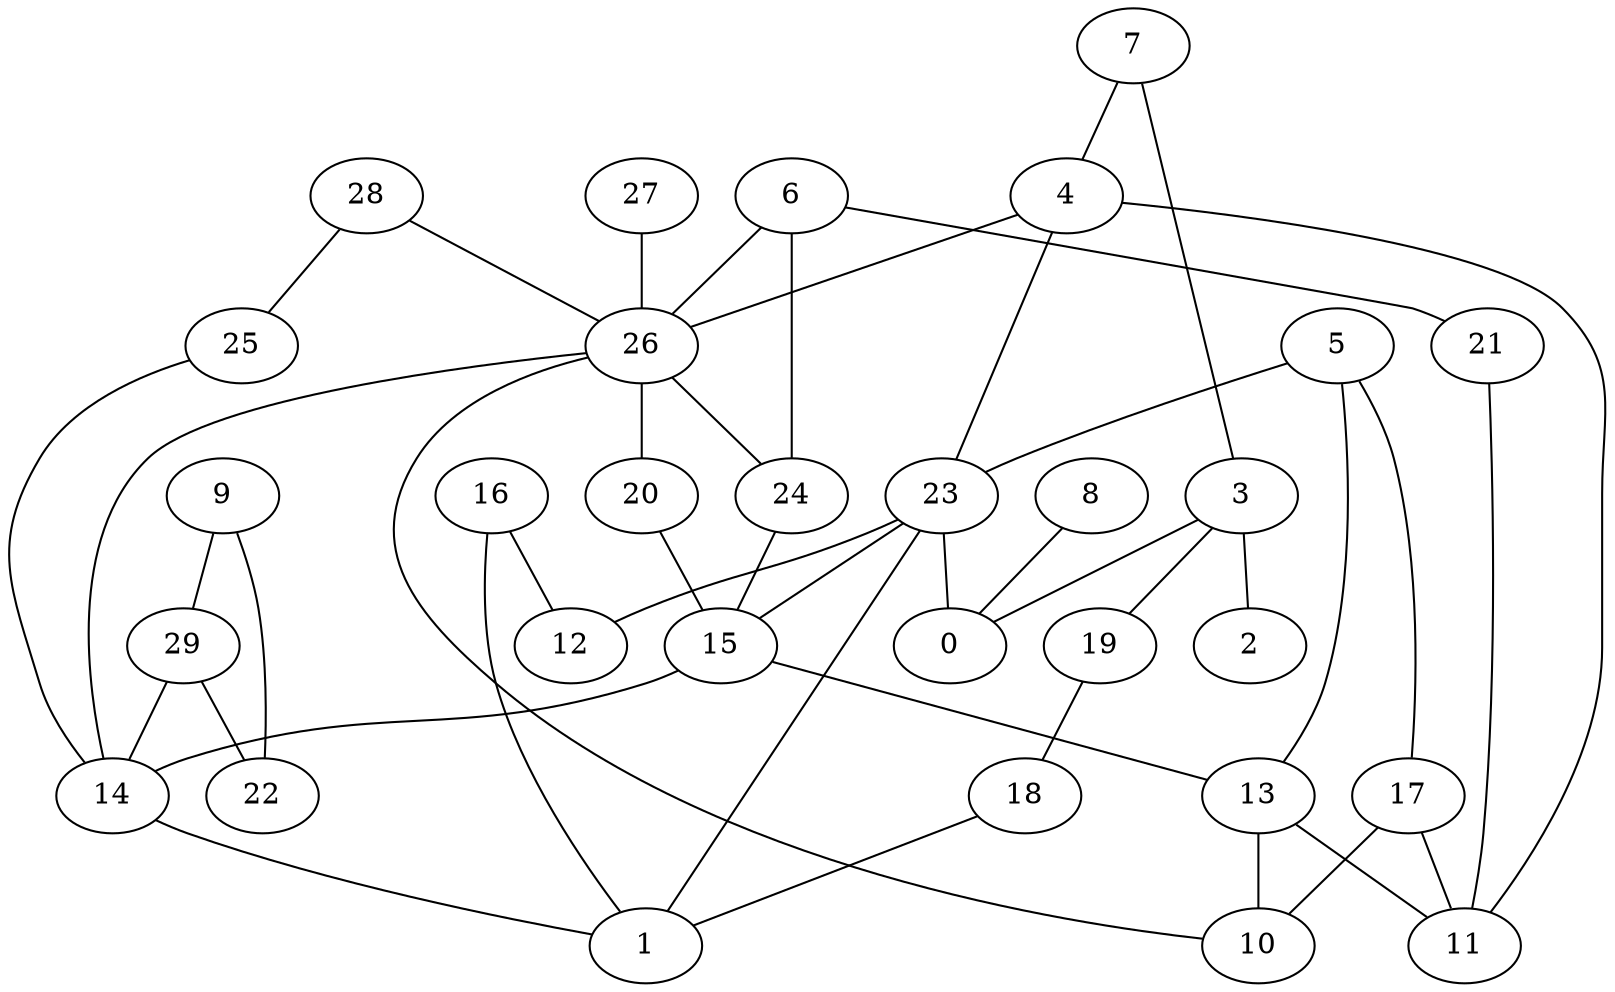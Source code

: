 digraph GG_graph {

subgraph G_graph {
edge [color = black]
"8" -> "0" [dir = none]
"28" -> "26" [dir = none]
"4" -> "11" [dir = none]
"4" -> "23" [dir = none]
"19" -> "18" [dir = none]
"26" -> "24" [dir = none]
"26" -> "10" [dir = none]
"26" -> "14" [dir = none]
"6" -> "26" [dir = none]
"3" -> "2" [dir = none]
"3" -> "19" [dir = none]
"3" -> "0" [dir = none]
"16" -> "12" [dir = none]
"21" -> "11" [dir = none]
"23" -> "1" [dir = none]
"23" -> "12" [dir = none]
"23" -> "0" [dir = none]
"23" -> "15" [dir = none]
"7" -> "3" [dir = none]
"27" -> "26" [dir = none]
"9" -> "22" [dir = none]
"15" -> "14" [dir = none]
"29" -> "22" [dir = none]
"29" -> "14" [dir = none]
"20" -> "15" [dir = none]
"25" -> "14" [dir = none]
"5" -> "17" [dir = none]
"5" -> "13" [dir = none]
"5" -> "23" [dir = none]
"13" -> "10" [dir = none]
"24" -> "15" [dir = none]
"28" -> "25" [dir = none]
"4" -> "26" [dir = none]
"17" -> "11" [dir = none]
"18" -> "1" [dir = none]
"14" -> "1" [dir = none]
"16" -> "1" [dir = none]
"9" -> "29" [dir = none]
"15" -> "13" [dir = none]
"6" -> "24" [dir = none]
"13" -> "11" [dir = none]
"17" -> "10" [dir = none]
"6" -> "21" [dir = none]
"7" -> "4" [dir = none]
"26" -> "20" [dir = none]
}

}
